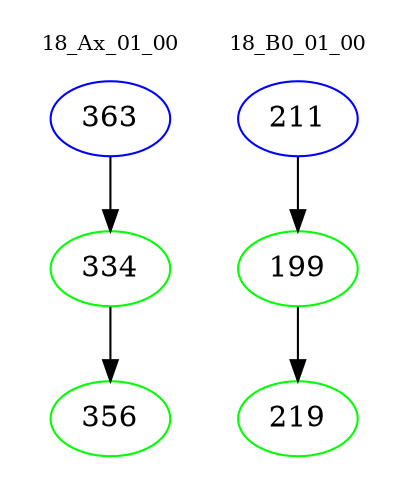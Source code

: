 digraph{
subgraph cluster_0 {
color = white
label = "18_Ax_01_00";
fontsize=10;
T0_363 [label="363", color="blue"]
T0_363 -> T0_334 [color="black"]
T0_334 [label="334", color="green"]
T0_334 -> T0_356 [color="black"]
T0_356 [label="356", color="green"]
}
subgraph cluster_1 {
color = white
label = "18_B0_01_00";
fontsize=10;
T1_211 [label="211", color="blue"]
T1_211 -> T1_199 [color="black"]
T1_199 [label="199", color="green"]
T1_199 -> T1_219 [color="black"]
T1_219 [label="219", color="green"]
}
}
